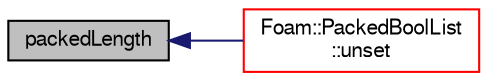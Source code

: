 digraph "packedLength"
{
  bgcolor="transparent";
  edge [fontname="FreeSans",fontsize="10",labelfontname="FreeSans",labelfontsize="10"];
  node [fontname="FreeSans",fontsize="10",shape=record];
  rankdir="LR";
  Node18 [label="packedLength",height=0.2,width=0.4,color="black", fillcolor="grey75", style="filled", fontcolor="black"];
  Node18 -> Node19 [dir="back",color="midnightblue",fontsize="10",style="solid",fontname="FreeSans"];
  Node19 [label="Foam::PackedBoolList\l::unset",height=0.2,width=0.4,color="red",URL="$a25934.html#afaa869912c50accc001594d281048665",tooltip="Unset specified bits. "];
}
